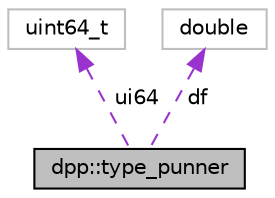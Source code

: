 digraph "dpp::type_punner"
{
 // INTERACTIVE_SVG=YES
 // LATEX_PDF_SIZE
  bgcolor="transparent";
  edge [fontname="Helvetica",fontsize="10",labelfontname="Helvetica",labelfontsize="10"];
  node [fontname="Helvetica",fontsize="10",shape=record];
  Node1 [label="dpp::type_punner",height=0.2,width=0.4,color="black", fillcolor="grey75", style="filled", fontcolor="black",tooltip="A horrible structure used within the ETF parser to convert uint64_t to double and back...."];
  Node2 -> Node1 [dir="back",color="darkorchid3",fontsize="10",style="dashed",label=" ui64" ,fontname="Helvetica"];
  Node2 [label="uint64_t",height=0.2,width=0.4,color="grey75",tooltip=" "];
  Node3 -> Node1 [dir="back",color="darkorchid3",fontsize="10",style="dashed",label=" df" ,fontname="Helvetica"];
  Node3 [label="double",height=0.2,width=0.4,color="grey75",tooltip=" "];
}

